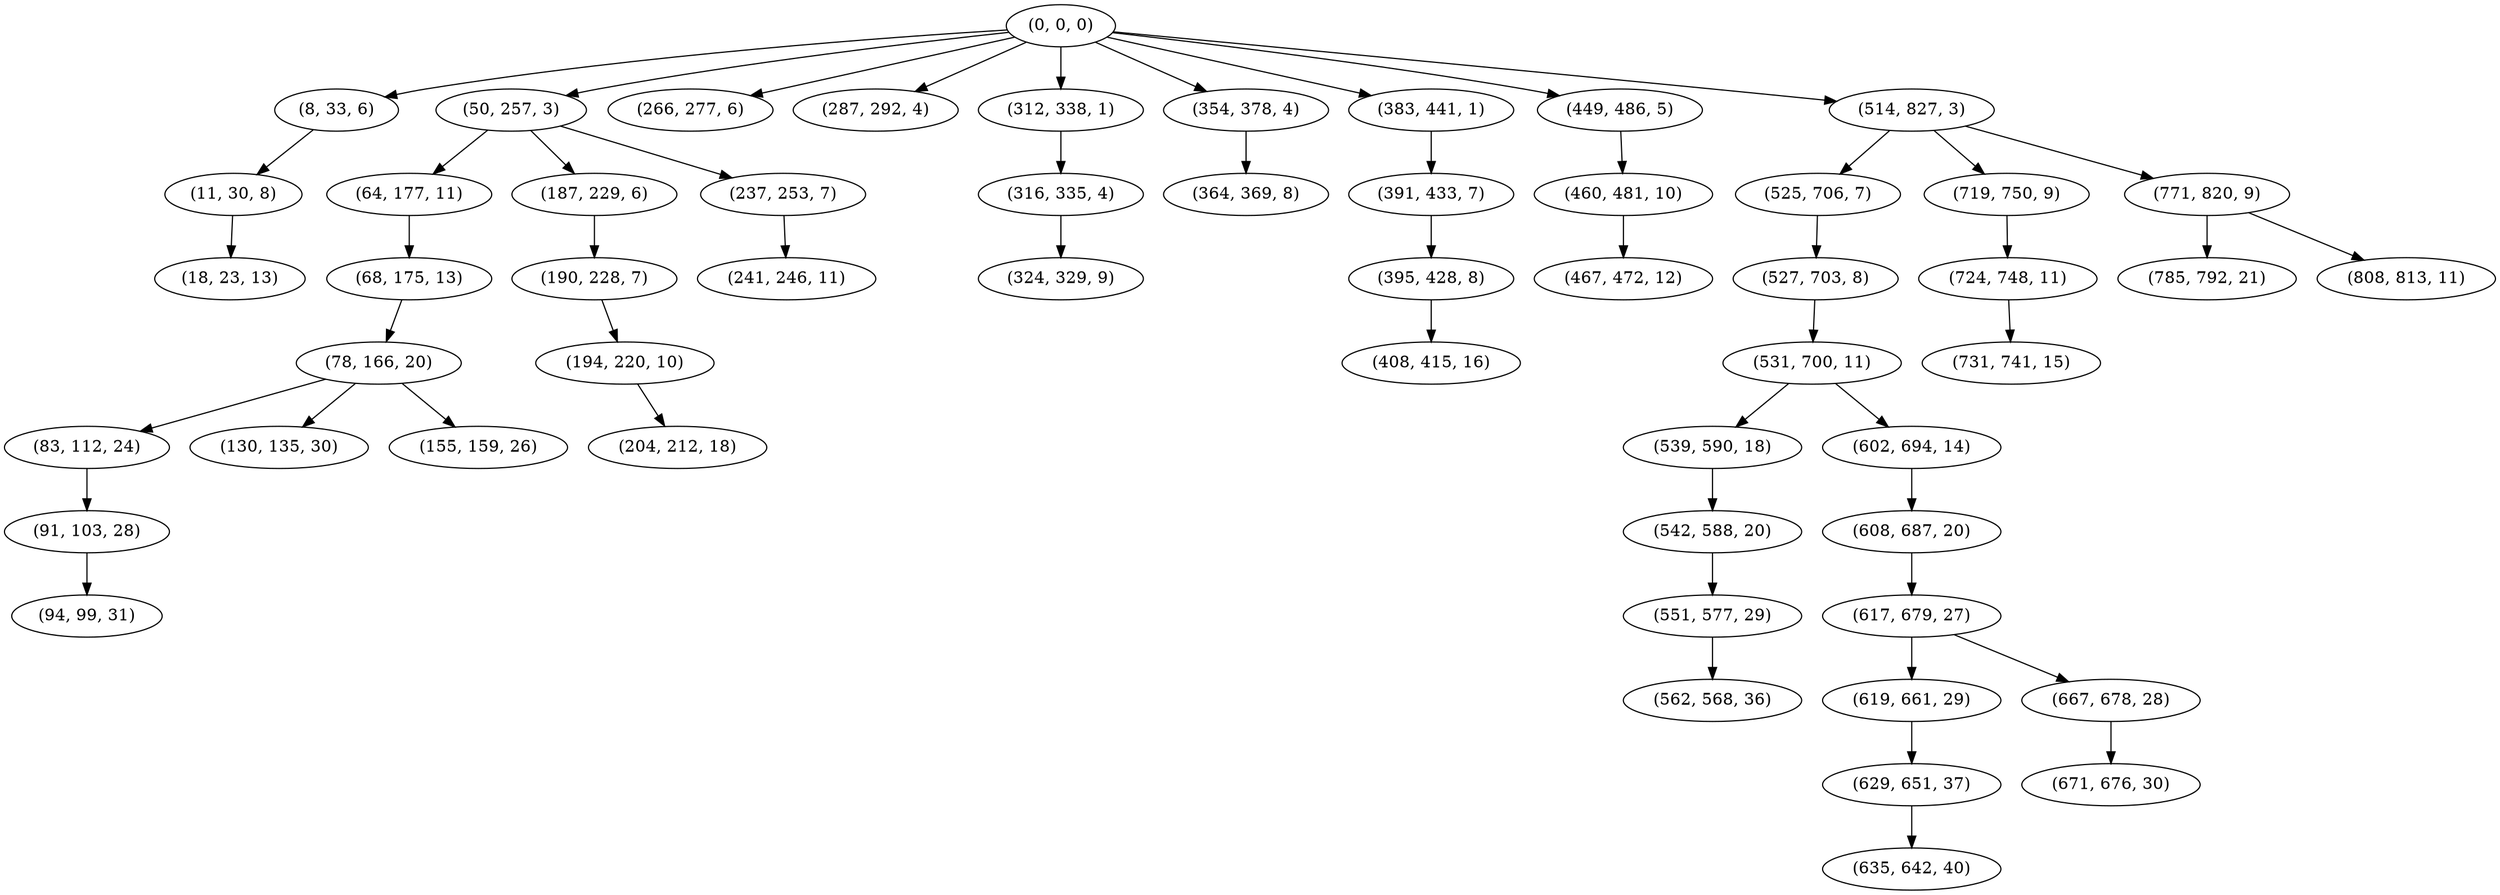 digraph tree {
    "(0, 0, 0)";
    "(8, 33, 6)";
    "(11, 30, 8)";
    "(18, 23, 13)";
    "(50, 257, 3)";
    "(64, 177, 11)";
    "(68, 175, 13)";
    "(78, 166, 20)";
    "(83, 112, 24)";
    "(91, 103, 28)";
    "(94, 99, 31)";
    "(130, 135, 30)";
    "(155, 159, 26)";
    "(187, 229, 6)";
    "(190, 228, 7)";
    "(194, 220, 10)";
    "(204, 212, 18)";
    "(237, 253, 7)";
    "(241, 246, 11)";
    "(266, 277, 6)";
    "(287, 292, 4)";
    "(312, 338, 1)";
    "(316, 335, 4)";
    "(324, 329, 9)";
    "(354, 378, 4)";
    "(364, 369, 8)";
    "(383, 441, 1)";
    "(391, 433, 7)";
    "(395, 428, 8)";
    "(408, 415, 16)";
    "(449, 486, 5)";
    "(460, 481, 10)";
    "(467, 472, 12)";
    "(514, 827, 3)";
    "(525, 706, 7)";
    "(527, 703, 8)";
    "(531, 700, 11)";
    "(539, 590, 18)";
    "(542, 588, 20)";
    "(551, 577, 29)";
    "(562, 568, 36)";
    "(602, 694, 14)";
    "(608, 687, 20)";
    "(617, 679, 27)";
    "(619, 661, 29)";
    "(629, 651, 37)";
    "(635, 642, 40)";
    "(667, 678, 28)";
    "(671, 676, 30)";
    "(719, 750, 9)";
    "(724, 748, 11)";
    "(731, 741, 15)";
    "(771, 820, 9)";
    "(785, 792, 21)";
    "(808, 813, 11)";
    "(0, 0, 0)" -> "(8, 33, 6)";
    "(0, 0, 0)" -> "(50, 257, 3)";
    "(0, 0, 0)" -> "(266, 277, 6)";
    "(0, 0, 0)" -> "(287, 292, 4)";
    "(0, 0, 0)" -> "(312, 338, 1)";
    "(0, 0, 0)" -> "(354, 378, 4)";
    "(0, 0, 0)" -> "(383, 441, 1)";
    "(0, 0, 0)" -> "(449, 486, 5)";
    "(0, 0, 0)" -> "(514, 827, 3)";
    "(8, 33, 6)" -> "(11, 30, 8)";
    "(11, 30, 8)" -> "(18, 23, 13)";
    "(50, 257, 3)" -> "(64, 177, 11)";
    "(50, 257, 3)" -> "(187, 229, 6)";
    "(50, 257, 3)" -> "(237, 253, 7)";
    "(64, 177, 11)" -> "(68, 175, 13)";
    "(68, 175, 13)" -> "(78, 166, 20)";
    "(78, 166, 20)" -> "(83, 112, 24)";
    "(78, 166, 20)" -> "(130, 135, 30)";
    "(78, 166, 20)" -> "(155, 159, 26)";
    "(83, 112, 24)" -> "(91, 103, 28)";
    "(91, 103, 28)" -> "(94, 99, 31)";
    "(187, 229, 6)" -> "(190, 228, 7)";
    "(190, 228, 7)" -> "(194, 220, 10)";
    "(194, 220, 10)" -> "(204, 212, 18)";
    "(237, 253, 7)" -> "(241, 246, 11)";
    "(312, 338, 1)" -> "(316, 335, 4)";
    "(316, 335, 4)" -> "(324, 329, 9)";
    "(354, 378, 4)" -> "(364, 369, 8)";
    "(383, 441, 1)" -> "(391, 433, 7)";
    "(391, 433, 7)" -> "(395, 428, 8)";
    "(395, 428, 8)" -> "(408, 415, 16)";
    "(449, 486, 5)" -> "(460, 481, 10)";
    "(460, 481, 10)" -> "(467, 472, 12)";
    "(514, 827, 3)" -> "(525, 706, 7)";
    "(514, 827, 3)" -> "(719, 750, 9)";
    "(514, 827, 3)" -> "(771, 820, 9)";
    "(525, 706, 7)" -> "(527, 703, 8)";
    "(527, 703, 8)" -> "(531, 700, 11)";
    "(531, 700, 11)" -> "(539, 590, 18)";
    "(531, 700, 11)" -> "(602, 694, 14)";
    "(539, 590, 18)" -> "(542, 588, 20)";
    "(542, 588, 20)" -> "(551, 577, 29)";
    "(551, 577, 29)" -> "(562, 568, 36)";
    "(602, 694, 14)" -> "(608, 687, 20)";
    "(608, 687, 20)" -> "(617, 679, 27)";
    "(617, 679, 27)" -> "(619, 661, 29)";
    "(617, 679, 27)" -> "(667, 678, 28)";
    "(619, 661, 29)" -> "(629, 651, 37)";
    "(629, 651, 37)" -> "(635, 642, 40)";
    "(667, 678, 28)" -> "(671, 676, 30)";
    "(719, 750, 9)" -> "(724, 748, 11)";
    "(724, 748, 11)" -> "(731, 741, 15)";
    "(771, 820, 9)" -> "(785, 792, 21)";
    "(771, 820, 9)" -> "(808, 813, 11)";
}
